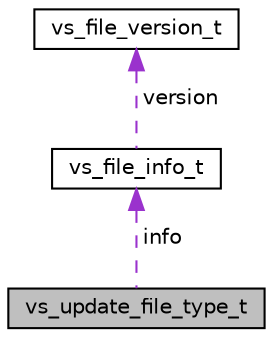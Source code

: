 digraph "vs_update_file_type_t"
{
 // LATEX_PDF_SIZE
  edge [fontname="Helvetica",fontsize="10",labelfontname="Helvetica",labelfontsize="10"];
  node [fontname="Helvetica",fontsize="10",shape=record];
  Node1 [label="vs_update_file_type_t",height=0.2,width=0.4,color="black", fillcolor="grey75", style="filled", fontcolor="black",tooltip="File type information."];
  Node2 -> Node1 [dir="back",color="darkorchid3",fontsize="10",style="dashed",label=" info" ,fontname="Helvetica"];
  Node2 [label="vs_file_info_t",height=0.2,width=0.4,color="black", fillcolor="white", style="filled",URL="$structvs__file__info__t.html",tooltip="File information."];
  Node3 -> Node2 [dir="back",color="darkorchid3",fontsize="10",style="dashed",label=" version" ,fontname="Helvetica"];
  Node3 [label="vs_file_version_t",height=0.2,width=0.4,color="black", fillcolor="white", style="filled",URL="$structvs__file__version__t.html",tooltip="File version information."];
}

